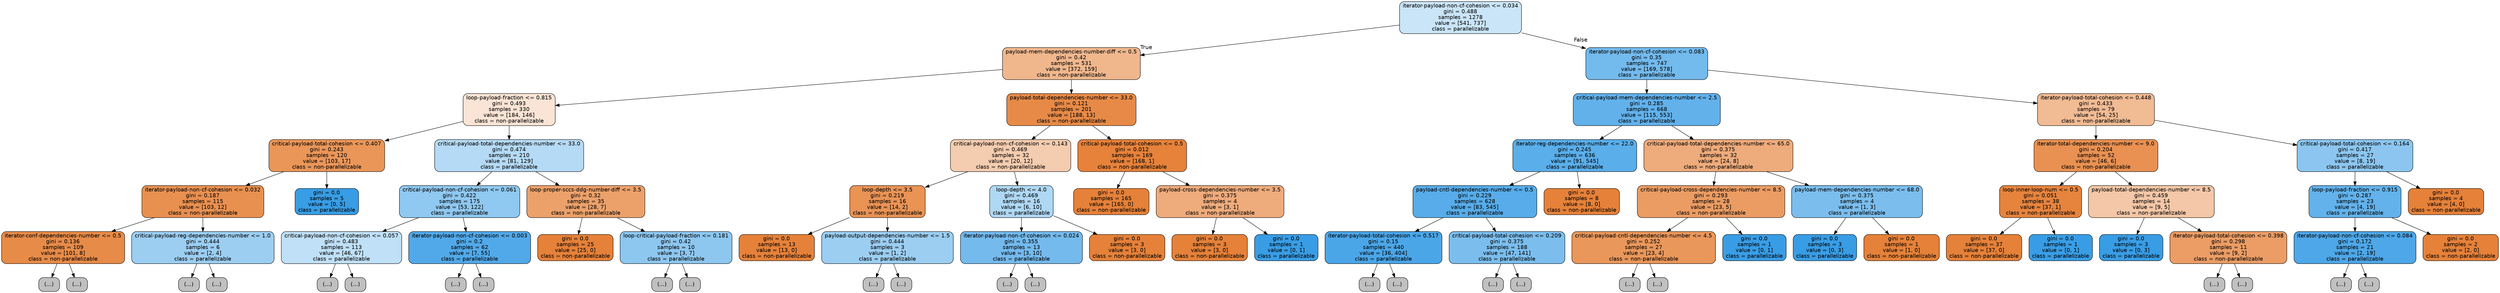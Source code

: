 digraph Tree {
node [shape=box, style="filled, rounded", color="black", fontname=helvetica] ;
edge [fontname=helvetica] ;
0 [label="iterator-payload-non-cf-cohesion <= 0.034\ngini = 0.488\nsamples = 1278\nvalue = [541, 737]\nclass = parallelizable", fillcolor="#399de544"] ;
1 [label="payload-mem-dependencies-number-diff <= 0.5\ngini = 0.42\nsamples = 531\nvalue = [372, 159]\nclass = non-parallelizable", fillcolor="#e5813992"] ;
0 -> 1 [labeldistance=2.5, labelangle=45, headlabel="True"] ;
2 [label="loop-payload-fraction <= 0.815\ngini = 0.493\nsamples = 330\nvalue = [184, 146]\nclass = non-parallelizable", fillcolor="#e5813935"] ;
1 -> 2 ;
3 [label="critical-payload-total-cohesion <= 0.407\ngini = 0.243\nsamples = 120\nvalue = [103, 17]\nclass = non-parallelizable", fillcolor="#e58139d5"] ;
2 -> 3 ;
4 [label="iterator-payload-non-cf-cohesion <= 0.032\ngini = 0.187\nsamples = 115\nvalue = [103, 12]\nclass = non-parallelizable", fillcolor="#e58139e1"] ;
3 -> 4 ;
5 [label="iterator-conf-dependencies-number <= 0.5\ngini = 0.136\nsamples = 109\nvalue = [101, 8]\nclass = non-parallelizable", fillcolor="#e58139eb"] ;
4 -> 5 ;
6 [label="(...)", fillcolor="#C0C0C0"] ;
5 -> 6 ;
15 [label="(...)", fillcolor="#C0C0C0"] ;
5 -> 15 ;
26 [label="critical-payload-reg-dependencies-number <= 1.0\ngini = 0.444\nsamples = 6\nvalue = [2, 4]\nclass = parallelizable", fillcolor="#399de57f"] ;
4 -> 26 ;
27 [label="(...)", fillcolor="#C0C0C0"] ;
26 -> 27 ;
28 [label="(...)", fillcolor="#C0C0C0"] ;
26 -> 28 ;
31 [label="gini = 0.0\nsamples = 5\nvalue = [0, 5]\nclass = parallelizable", fillcolor="#399de5ff"] ;
3 -> 31 ;
32 [label="critical-payload-total-dependencies-number <= 33.0\ngini = 0.474\nsamples = 210\nvalue = [81, 129]\nclass = parallelizable", fillcolor="#399de55f"] ;
2 -> 32 ;
33 [label="critical-payload-non-cf-cohesion <= 0.061\ngini = 0.422\nsamples = 175\nvalue = [53, 122]\nclass = parallelizable", fillcolor="#399de590"] ;
32 -> 33 ;
34 [label="critical-payload-non-cf-cohesion <= 0.057\ngini = 0.483\nsamples = 113\nvalue = [46, 67]\nclass = parallelizable", fillcolor="#399de550"] ;
33 -> 34 ;
35 [label="(...)", fillcolor="#C0C0C0"] ;
34 -> 35 ;
62 [label="(...)", fillcolor="#C0C0C0"] ;
34 -> 62 ;
67 [label="iterator-payload-non-cf-cohesion <= 0.003\ngini = 0.2\nsamples = 62\nvalue = [7, 55]\nclass = parallelizable", fillcolor="#399de5df"] ;
33 -> 67 ;
68 [label="(...)", fillcolor="#C0C0C0"] ;
67 -> 68 ;
69 [label="(...)", fillcolor="#C0C0C0"] ;
67 -> 69 ;
82 [label="loop-proper-sccs-ddg-number-diff <= 3.5\ngini = 0.32\nsamples = 35\nvalue = [28, 7]\nclass = non-parallelizable", fillcolor="#e58139bf"] ;
32 -> 82 ;
83 [label="gini = 0.0\nsamples = 25\nvalue = [25, 0]\nclass = non-parallelizable", fillcolor="#e58139ff"] ;
82 -> 83 ;
84 [label="loop-critical-payload-fraction <= 0.181\ngini = 0.42\nsamples = 10\nvalue = [3, 7]\nclass = parallelizable", fillcolor="#399de592"] ;
82 -> 84 ;
85 [label="(...)", fillcolor="#C0C0C0"] ;
84 -> 85 ;
86 [label="(...)", fillcolor="#C0C0C0"] ;
84 -> 86 ;
87 [label="payload-total-dependencies-number <= 33.0\ngini = 0.121\nsamples = 201\nvalue = [188, 13]\nclass = non-parallelizable", fillcolor="#e58139ed"] ;
1 -> 87 ;
88 [label="critical-payload-non-cf-cohesion <= 0.143\ngini = 0.469\nsamples = 32\nvalue = [20, 12]\nclass = non-parallelizable", fillcolor="#e5813966"] ;
87 -> 88 ;
89 [label="loop-depth <= 3.5\ngini = 0.219\nsamples = 16\nvalue = [14, 2]\nclass = non-parallelizable", fillcolor="#e58139db"] ;
88 -> 89 ;
90 [label="gini = 0.0\nsamples = 13\nvalue = [13, 0]\nclass = non-parallelizable", fillcolor="#e58139ff"] ;
89 -> 90 ;
91 [label="payload-output-dependencies-number <= 1.5\ngini = 0.444\nsamples = 3\nvalue = [1, 2]\nclass = parallelizable", fillcolor="#399de57f"] ;
89 -> 91 ;
92 [label="(...)", fillcolor="#C0C0C0"] ;
91 -> 92 ;
93 [label="(...)", fillcolor="#C0C0C0"] ;
91 -> 93 ;
94 [label="loop-depth <= 4.0\ngini = 0.469\nsamples = 16\nvalue = [6, 10]\nclass = parallelizable", fillcolor="#399de566"] ;
88 -> 94 ;
95 [label="iterator-payload-non-cf-cohesion <= 0.024\ngini = 0.355\nsamples = 13\nvalue = [3, 10]\nclass = parallelizable", fillcolor="#399de5b3"] ;
94 -> 95 ;
96 [label="(...)", fillcolor="#C0C0C0"] ;
95 -> 96 ;
97 [label="(...)", fillcolor="#C0C0C0"] ;
95 -> 97 ;
102 [label="gini = 0.0\nsamples = 3\nvalue = [3, 0]\nclass = non-parallelizable", fillcolor="#e58139ff"] ;
94 -> 102 ;
103 [label="critical-payload-total-cohesion <= 0.5\ngini = 0.012\nsamples = 169\nvalue = [168, 1]\nclass = non-parallelizable", fillcolor="#e58139fd"] ;
87 -> 103 ;
104 [label="gini = 0.0\nsamples = 165\nvalue = [165, 0]\nclass = non-parallelizable", fillcolor="#e58139ff"] ;
103 -> 104 ;
105 [label="payload-cross-dependencies-number <= 3.5\ngini = 0.375\nsamples = 4\nvalue = [3, 1]\nclass = non-parallelizable", fillcolor="#e58139aa"] ;
103 -> 105 ;
106 [label="gini = 0.0\nsamples = 3\nvalue = [3, 0]\nclass = non-parallelizable", fillcolor="#e58139ff"] ;
105 -> 106 ;
107 [label="gini = 0.0\nsamples = 1\nvalue = [0, 1]\nclass = parallelizable", fillcolor="#399de5ff"] ;
105 -> 107 ;
108 [label="iterator-payload-non-cf-cohesion <= 0.083\ngini = 0.35\nsamples = 747\nvalue = [169, 578]\nclass = parallelizable", fillcolor="#399de5b4"] ;
0 -> 108 [labeldistance=2.5, labelangle=-45, headlabel="False"] ;
109 [label="critical-payload-mem-dependencies-number <= 2.5\ngini = 0.285\nsamples = 668\nvalue = [115, 553]\nclass = parallelizable", fillcolor="#399de5ca"] ;
108 -> 109 ;
110 [label="iterator-reg-dependencies-number <= 22.0\ngini = 0.245\nsamples = 636\nvalue = [91, 545]\nclass = parallelizable", fillcolor="#399de5d4"] ;
109 -> 110 ;
111 [label="payload-cntl-dependencies-number <= 0.5\ngini = 0.229\nsamples = 628\nvalue = [83, 545]\nclass = parallelizable", fillcolor="#399de5d8"] ;
110 -> 111 ;
112 [label="iterator-payload-total-cohesion <= 0.517\ngini = 0.15\nsamples = 440\nvalue = [36, 404]\nclass = parallelizable", fillcolor="#399de5e8"] ;
111 -> 112 ;
113 [label="(...)", fillcolor="#C0C0C0"] ;
112 -> 113 ;
190 [label="(...)", fillcolor="#C0C0C0"] ;
112 -> 190 ;
193 [label="critical-payload-total-cohesion <= 0.209\ngini = 0.375\nsamples = 188\nvalue = [47, 141]\nclass = parallelizable", fillcolor="#399de5aa"] ;
111 -> 193 ;
194 [label="(...)", fillcolor="#C0C0C0"] ;
193 -> 194 ;
205 [label="(...)", fillcolor="#C0C0C0"] ;
193 -> 205 ;
236 [label="gini = 0.0\nsamples = 8\nvalue = [8, 0]\nclass = non-parallelizable", fillcolor="#e58139ff"] ;
110 -> 236 ;
237 [label="critical-payload-total-dependencies-number <= 65.0\ngini = 0.375\nsamples = 32\nvalue = [24, 8]\nclass = non-parallelizable", fillcolor="#e58139aa"] ;
109 -> 237 ;
238 [label="critical-payload-cross-dependencies-number <= 8.5\ngini = 0.293\nsamples = 28\nvalue = [23, 5]\nclass = non-parallelizable", fillcolor="#e58139c8"] ;
237 -> 238 ;
239 [label="critical-payload-cntl-dependencies-number <= 4.5\ngini = 0.252\nsamples = 27\nvalue = [23, 4]\nclass = non-parallelizable", fillcolor="#e58139d3"] ;
238 -> 239 ;
240 [label="(...)", fillcolor="#C0C0C0"] ;
239 -> 240 ;
247 [label="(...)", fillcolor="#C0C0C0"] ;
239 -> 247 ;
248 [label="gini = 0.0\nsamples = 1\nvalue = [0, 1]\nclass = parallelizable", fillcolor="#399de5ff"] ;
238 -> 248 ;
249 [label="payload-mem-dependencies-number <= 68.0\ngini = 0.375\nsamples = 4\nvalue = [1, 3]\nclass = parallelizable", fillcolor="#399de5aa"] ;
237 -> 249 ;
250 [label="gini = 0.0\nsamples = 3\nvalue = [0, 3]\nclass = parallelizable", fillcolor="#399de5ff"] ;
249 -> 250 ;
251 [label="gini = 0.0\nsamples = 1\nvalue = [1, 0]\nclass = non-parallelizable", fillcolor="#e58139ff"] ;
249 -> 251 ;
252 [label="iterator-payload-total-cohesion <= 0.448\ngini = 0.433\nsamples = 79\nvalue = [54, 25]\nclass = non-parallelizable", fillcolor="#e5813989"] ;
108 -> 252 ;
253 [label="iterator-total-dependencies-number <= 9.0\ngini = 0.204\nsamples = 52\nvalue = [46, 6]\nclass = non-parallelizable", fillcolor="#e58139de"] ;
252 -> 253 ;
254 [label="loop-inner-loop-num <= 0.5\ngini = 0.051\nsamples = 38\nvalue = [37, 1]\nclass = non-parallelizable", fillcolor="#e58139f8"] ;
253 -> 254 ;
255 [label="gini = 0.0\nsamples = 37\nvalue = [37, 0]\nclass = non-parallelizable", fillcolor="#e58139ff"] ;
254 -> 255 ;
256 [label="gini = 0.0\nsamples = 1\nvalue = [0, 1]\nclass = parallelizable", fillcolor="#399de5ff"] ;
254 -> 256 ;
257 [label="payload-total-dependencies-number <= 8.5\ngini = 0.459\nsamples = 14\nvalue = [9, 5]\nclass = non-parallelizable", fillcolor="#e5813971"] ;
253 -> 257 ;
258 [label="gini = 0.0\nsamples = 3\nvalue = [0, 3]\nclass = parallelizable", fillcolor="#399de5ff"] ;
257 -> 258 ;
259 [label="iterator-payload-total-cohesion <= 0.398\ngini = 0.298\nsamples = 11\nvalue = [9, 2]\nclass = non-parallelizable", fillcolor="#e58139c6"] ;
257 -> 259 ;
260 [label="(...)", fillcolor="#C0C0C0"] ;
259 -> 260 ;
261 [label="(...)", fillcolor="#C0C0C0"] ;
259 -> 261 ;
264 [label="critical-payload-total-cohesion <= 0.164\ngini = 0.417\nsamples = 27\nvalue = [8, 19]\nclass = parallelizable", fillcolor="#399de594"] ;
252 -> 264 ;
265 [label="loop-payload-fraction <= 0.915\ngini = 0.287\nsamples = 23\nvalue = [4, 19]\nclass = parallelizable", fillcolor="#399de5c9"] ;
264 -> 265 ;
266 [label="iterator-payload-non-cf-cohesion <= 0.084\ngini = 0.172\nsamples = 21\nvalue = [2, 19]\nclass = parallelizable", fillcolor="#399de5e4"] ;
265 -> 266 ;
267 [label="(...)", fillcolor="#C0C0C0"] ;
266 -> 267 ;
270 [label="(...)", fillcolor="#C0C0C0"] ;
266 -> 270 ;
275 [label="gini = 0.0\nsamples = 2\nvalue = [2, 0]\nclass = non-parallelizable", fillcolor="#e58139ff"] ;
265 -> 275 ;
276 [label="gini = 0.0\nsamples = 4\nvalue = [4, 0]\nclass = non-parallelizable", fillcolor="#e58139ff"] ;
264 -> 276 ;
}